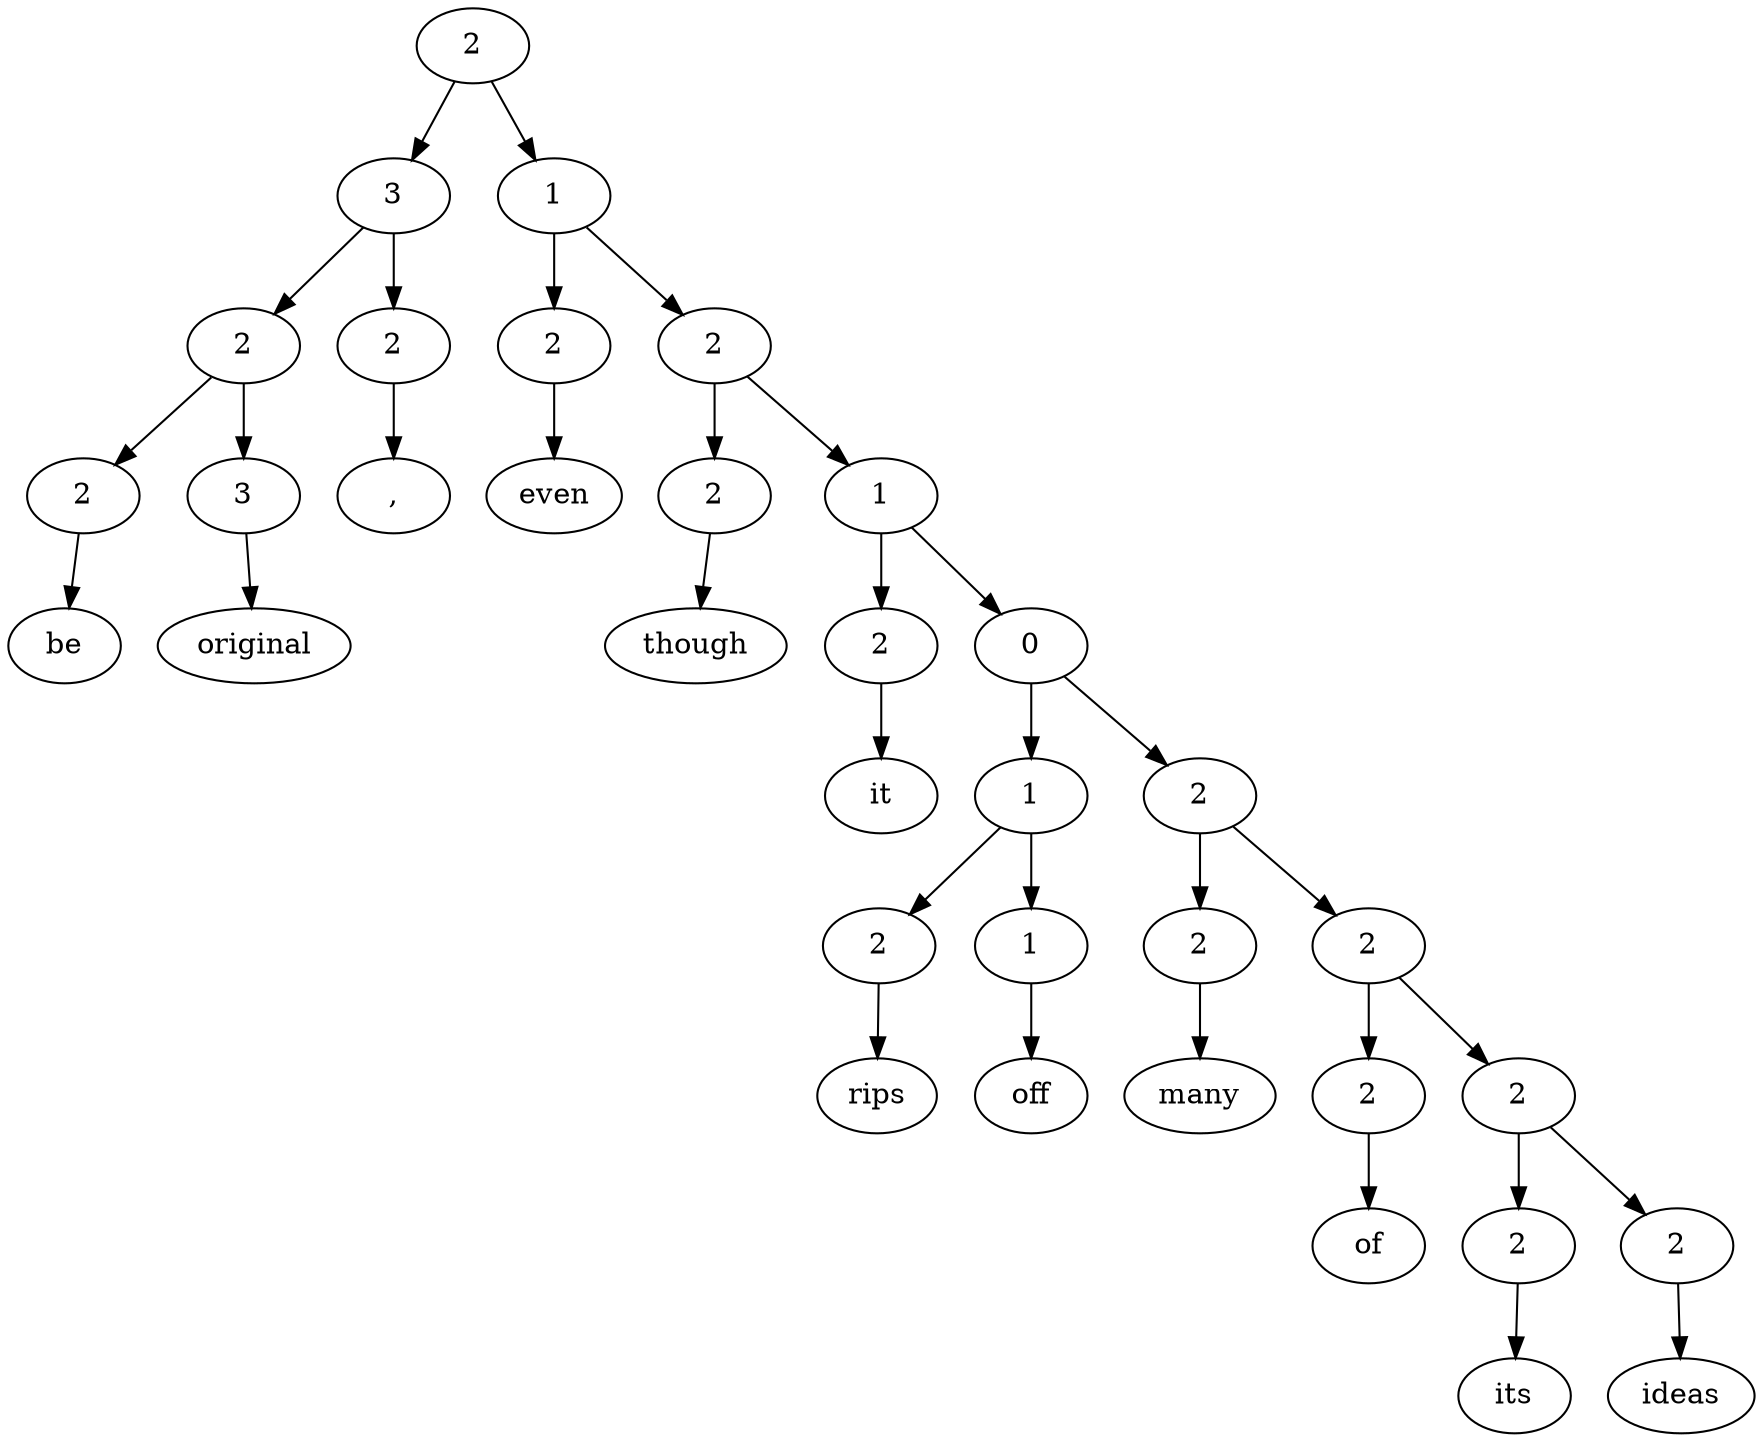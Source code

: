 digraph G{Node0 [label="2"]
Node0 -> Node1
Node0 -> Node9
Node1 [label="3"]
Node1 -> Node2
Node1 -> Node7
Node9 [label="1"]
Node9 -> Node10
Node9 -> Node12
Node2 [label="2"]
Node2 -> Node3
Node2 -> Node5
Node7 [label="2"]
Node7 -> Node8
Node10 [label="2"]
Node10 -> Node11
Node12 [label="2"]
Node12 -> Node13
Node12 -> Node15
Node3 [label="2"]
Node3 -> Node4
Node5 [label="3"]
Node5 -> Node6
Node8 [label=","]
Node11 [label="even"]
Node13 [label="2"]
Node13 -> Node14
Node15 [label="1"]
Node15 -> Node16
Node15 -> Node18
Node4 [label="be"]
Node6 [label="original"]
Node14 [label="though"]
Node16 [label="2"]
Node16 -> Node17
Node18 [label="0"]
Node18 -> Node19
Node18 -> Node24
Node17 [label="it"]
Node19 [label="1"]
Node19 -> Node20
Node19 -> Node22
Node24 [label="2"]
Node24 -> Node25
Node24 -> Node27
Node20 [label="2"]
Node20 -> Node21
Node22 [label="1"]
Node22 -> Node23
Node25 [label="2"]
Node25 -> Node26
Node27 [label="2"]
Node27 -> Node28
Node27 -> Node30
Node21 [label="rips"]
Node23 [label="off"]
Node26 [label="many"]
Node28 [label="2"]
Node28 -> Node29
Node30 [label="2"]
Node30 -> Node31
Node30 -> Node33
Node29 [label="of"]
Node31 [label="2"]
Node31 -> Node32
Node33 [label="2"]
Node33 -> Node34
Node32 [label="its"]
Node34 [label="ideas"]
}